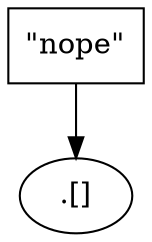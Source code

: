 digraph G {
    n1 [label = "\"nope\"", shape = "rect"];
    filter [label = ".[]"];

    n1 -> filter;
}
